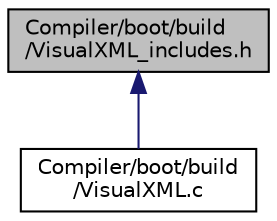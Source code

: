 digraph "Compiler/boot/build/VisualXML_includes.h"
{
  edge [fontname="Helvetica",fontsize="10",labelfontname="Helvetica",labelfontsize="10"];
  node [fontname="Helvetica",fontsize="10",shape=record];
  Node23 [label="Compiler/boot/build\l/VisualXML_includes.h",height=0.2,width=0.4,color="black", fillcolor="grey75", style="filled", fontcolor="black"];
  Node23 -> Node24 [dir="back",color="midnightblue",fontsize="10",style="solid",fontname="Helvetica"];
  Node24 [label="Compiler/boot/build\l/VisualXML.c",height=0.2,width=0.4,color="black", fillcolor="white", style="filled",URL="$d0/d2a/_visual_x_m_l_8c.html"];
}
